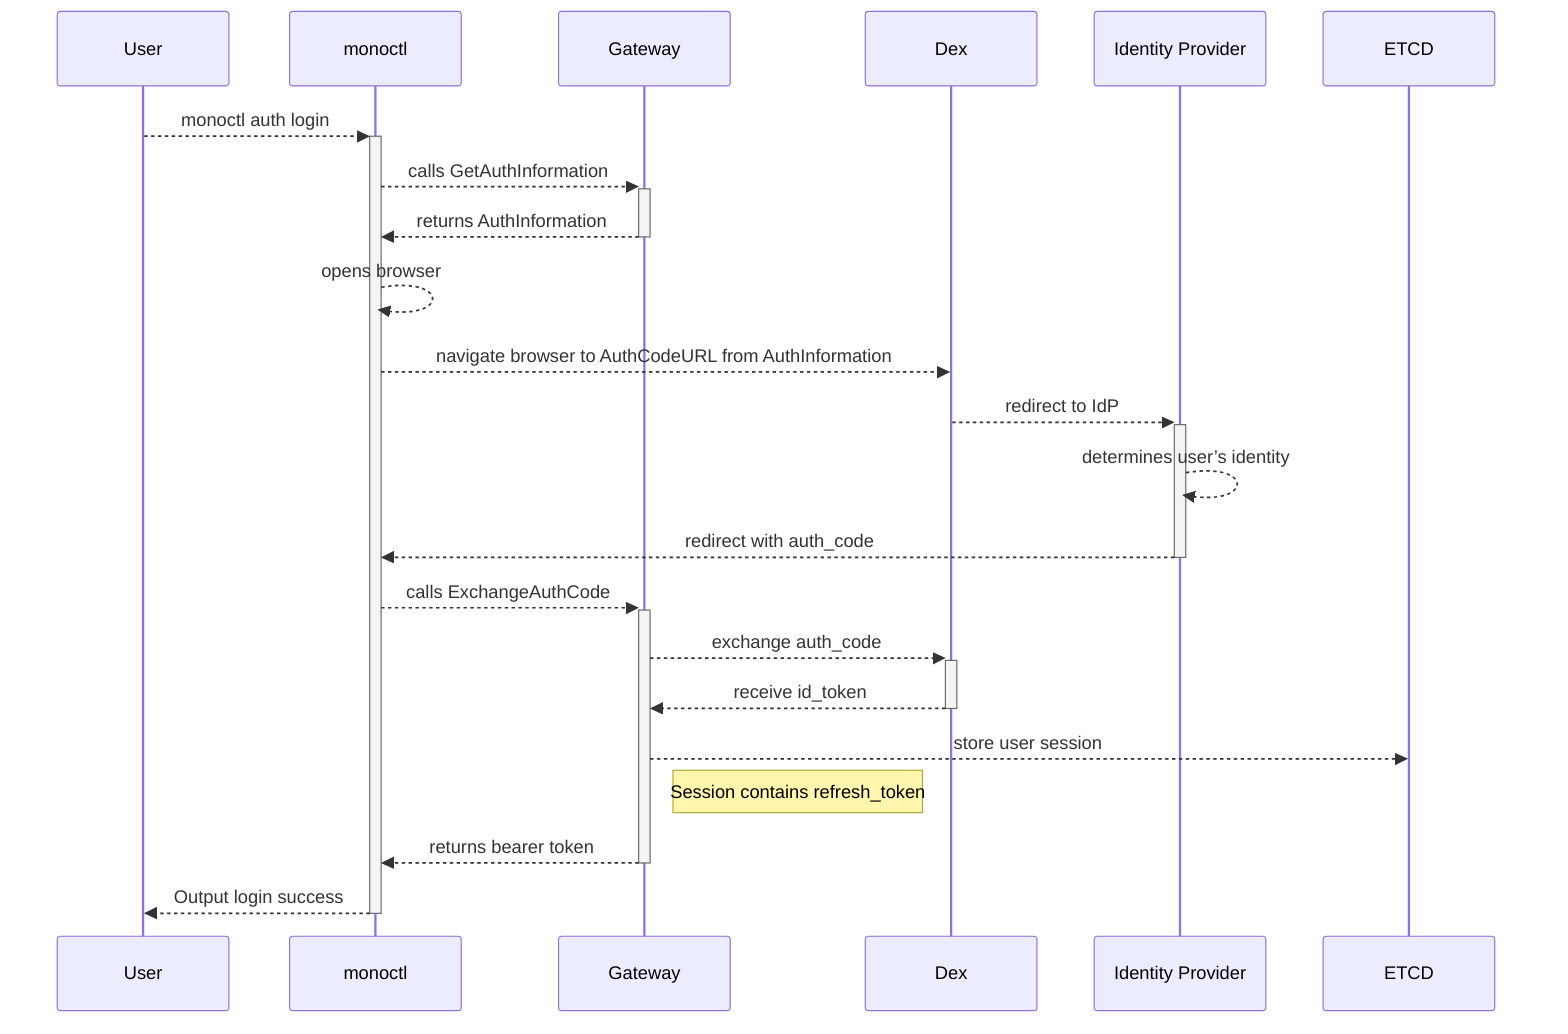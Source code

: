 sequenceDiagram
    participant U as User
    participant M as monoctl
    participant G as Gateway
    participant D as Dex
    participant I as Identity Provider
    participant E as ETCD
    U-->>+M: monoctl auth login
    M-->>+G: calls GetAuthInformation
    G-->>-M: returns AuthInformation
    M-->>M: opens browser
    M-->>D: navigate browser to AuthCodeURL from AuthInformation
    D-->>+I: redirect to IdP
    I-->>I: determines user’s identity
    I-->>-M: redirect with auth_code
    M-->>+G: calls ExchangeAuthCode
    G-->>+D: exchange auth_code
    D-->>-G: receive id_token
    G-->>E: store user session
    Note right of G: Session contains refresh_token
    G-->>-M: returns bearer token
    M-->>-U: Output login success